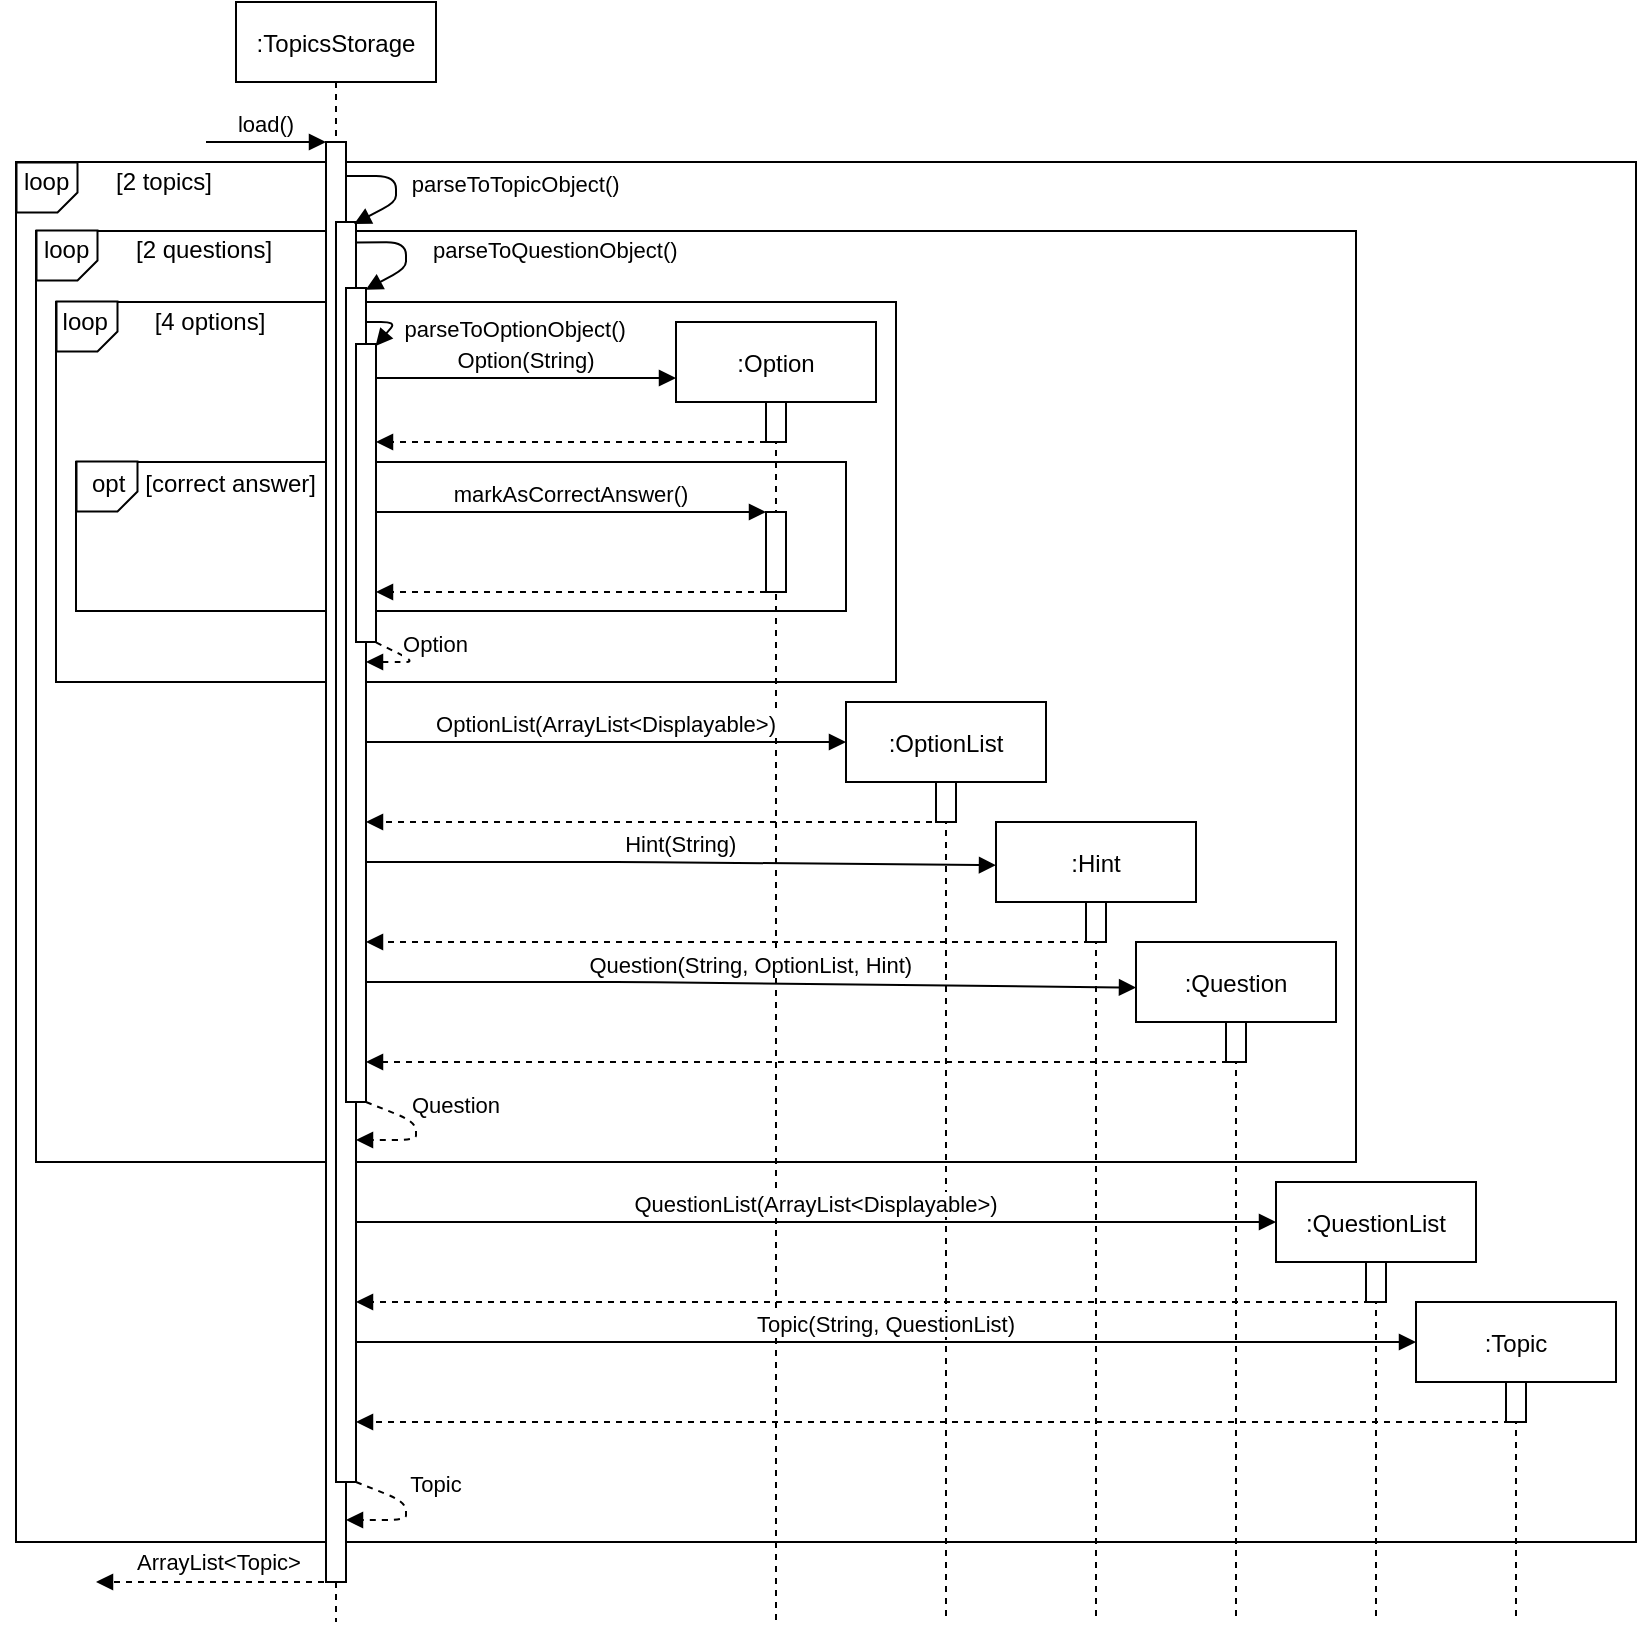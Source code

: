 <mxfile version="13.8.0" type="google"><diagram id="kgpKYQtTHZ0yAKxKKP6v" name="Page-1"><mxGraphModel dx="1564" dy="760" grid="1" gridSize="10" guides="1" tooltips="1" connect="1" arrows="1" fold="1" page="1" pageScale="1" pageWidth="850" pageHeight="1100" math="0" shadow="0"><root><mxCell id="0"/><mxCell id="1" parent="0"/><mxCell id="EkoIC5ULaQSF0Q2F3dAD-61" value="" style="rounded=0;whiteSpace=wrap;html=1;" vertex="1" parent="1"><mxGeometry x="10" y="150" width="810" height="690" as="geometry"/></mxCell><mxCell id="EkoIC5ULaQSF0Q2F3dAD-56" value="" style="rounded=0;whiteSpace=wrap;html=1;" vertex="1" parent="1"><mxGeometry x="20" y="184.5" width="660" height="465.5" as="geometry"/></mxCell><mxCell id="EkoIC5ULaQSF0Q2F3dAD-53" value="" style="rounded=0;whiteSpace=wrap;html=1;" vertex="1" parent="1"><mxGeometry x="30" y="220" width="420" height="190" as="geometry"/></mxCell><mxCell id="EkoIC5ULaQSF0Q2F3dAD-15" value="" style="rounded=0;whiteSpace=wrap;html=1;" vertex="1" parent="1"><mxGeometry x="40" y="300" width="385" height="74.5" as="geometry"/></mxCell><mxCell id="3nuBFxr9cyL0pnOWT2aG-1" value=":TopicsStorage" style="shape=umlLifeline;perimeter=lifelinePerimeter;container=1;collapsible=0;recursiveResize=0;rounded=0;shadow=0;strokeWidth=1;" parent="1" vertex="1"><mxGeometry x="120" y="70" width="100" height="810" as="geometry"/></mxCell><mxCell id="3nuBFxr9cyL0pnOWT2aG-2" value="" style="points=[];perimeter=orthogonalPerimeter;rounded=0;shadow=0;strokeWidth=1;" parent="3nuBFxr9cyL0pnOWT2aG-1" vertex="1"><mxGeometry x="45" y="70" width="10" height="720" as="geometry"/></mxCell><mxCell id="3nuBFxr9cyL0pnOWT2aG-3" value="load()" style="verticalAlign=bottom;startArrow=none;endArrow=block;startSize=8;shadow=0;strokeWidth=1;startFill=0;" parent="3nuBFxr9cyL0pnOWT2aG-1" target="3nuBFxr9cyL0pnOWT2aG-2" edge="1"><mxGeometry relative="1" as="geometry"><mxPoint x="-15" y="70" as="sourcePoint"/></mxGeometry></mxCell><mxCell id="3nuBFxr9cyL0pnOWT2aG-5" value=":Option" style="shape=umlLifeline;perimeter=lifelinePerimeter;container=1;collapsible=0;recursiveResize=0;rounded=0;shadow=0;strokeWidth=1;" parent="1" vertex="1"><mxGeometry x="340" y="230" width="100" height="650" as="geometry"/></mxCell><mxCell id="3nuBFxr9cyL0pnOWT2aG-6" value="" style="points=[];perimeter=orthogonalPerimeter;rounded=0;shadow=0;strokeWidth=1;" parent="3nuBFxr9cyL0pnOWT2aG-5" vertex="1"><mxGeometry x="45" y="40" width="10" height="20" as="geometry"/></mxCell><mxCell id="EkoIC5ULaQSF0Q2F3dAD-10" value="" style="points=[];perimeter=orthogonalPerimeter;rounded=0;shadow=0;strokeWidth=1;" vertex="1" parent="3nuBFxr9cyL0pnOWT2aG-5"><mxGeometry x="45" y="95" width="10" height="40" as="geometry"/></mxCell><mxCell id="3nuBFxr9cyL0pnOWT2aG-7" value="" style="verticalAlign=bottom;endArrow=block;dashed=1;endSize=6;shadow=0;strokeWidth=1;endFill=1;" parent="1" target="EkoIC5ULaQSF0Q2F3dAD-8" edge="1"><mxGeometry relative="1" as="geometry"><mxPoint x="230" y="290" as="targetPoint"/><mxPoint x="385" y="290" as="sourcePoint"/><Array as="points"><mxPoint x="335" y="290"/></Array></mxGeometry></mxCell><mxCell id="3nuBFxr9cyL0pnOWT2aG-8" value="Option(String)" style="verticalAlign=bottom;endArrow=block;shadow=0;strokeWidth=1;" parent="1" edge="1"><mxGeometry relative="1" as="geometry"><mxPoint x="190" y="258" as="sourcePoint"/><mxPoint x="340" y="258" as="targetPoint"/><Array as="points"><mxPoint x="325" y="258"/></Array></mxGeometry></mxCell><mxCell id="EkoIC5ULaQSF0Q2F3dAD-1" value="" style="verticalAlign=bottom;endArrow=block;dashed=1;endSize=6;exitX=0.5;exitY=1;shadow=0;strokeWidth=1;exitDx=0;exitDy=0;exitPerimeter=0;endFill=1;" edge="1" parent="1"><mxGeometry relative="1" as="geometry"><mxPoint x="50" y="860" as="targetPoint"/><mxPoint x="170" y="860" as="sourcePoint"/></mxGeometry></mxCell><mxCell id="EkoIC5ULaQSF0Q2F3dAD-52" value="ArrayList&amp;lt;Topic&amp;gt;" style="edgeLabel;html=1;align=center;verticalAlign=middle;resizable=0;points=[];" vertex="1" connectable="0" parent="EkoIC5ULaQSF0Q2F3dAD-1"><mxGeometry x="-0.196" relative="1" as="geometry"><mxPoint x="-11.67" y="-10" as="offset"/></mxGeometry></mxCell><mxCell id="EkoIC5ULaQSF0Q2F3dAD-3" value="" style="points=[];perimeter=orthogonalPerimeter;rounded=0;shadow=0;strokeWidth=1;" vertex="1" parent="1"><mxGeometry x="170" y="180" width="10" height="630" as="geometry"/></mxCell><mxCell id="EkoIC5ULaQSF0Q2F3dAD-5" value="parseToTopicObject()" style="verticalAlign=bottom;endArrow=block;shadow=0;strokeWidth=1;" edge="1" parent="1" source="3nuBFxr9cyL0pnOWT2aG-2"><mxGeometry x="0.232" y="60" relative="1" as="geometry"><mxPoint x="185" y="192" as="sourcePoint"/><mxPoint x="179" y="181" as="targetPoint"/><Array as="points"><mxPoint x="200" y="157"/><mxPoint x="200" y="170"/></Array><mxPoint x="32" y="-53" as="offset"/></mxGeometry></mxCell><mxCell id="EkoIC5ULaQSF0Q2F3dAD-6" value="" style="points=[];perimeter=orthogonalPerimeter;rounded=0;shadow=0;strokeWidth=1;" vertex="1" parent="1"><mxGeometry x="175" y="213" width="10" height="407" as="geometry"/></mxCell><mxCell id="EkoIC5ULaQSF0Q2F3dAD-7" value="parseToQuestionObject()" style="verticalAlign=bottom;endArrow=block;shadow=0;strokeWidth=1;exitX=1;exitY=0.038;exitDx=0;exitDy=0;exitPerimeter=0;entryX=0.98;entryY=0.013;entryDx=0;entryDy=0;entryPerimeter=0;" edge="1" parent="1"><mxGeometry x="0.247" y="75" relative="1" as="geometry"><mxPoint x="180" y="190.22" as="sourcePoint"/><mxPoint x="184.8" y="213.91" as="targetPoint"/><Array as="points"><mxPoint x="205" y="190"/><mxPoint x="205" y="203"/></Array><mxPoint x="39" y="-66" as="offset"/></mxGeometry></mxCell><mxCell id="EkoIC5ULaQSF0Q2F3dAD-8" value="" style="points=[];perimeter=orthogonalPerimeter;rounded=0;shadow=0;strokeWidth=1;" vertex="1" parent="1"><mxGeometry x="180" y="241" width="10" height="149" as="geometry"/></mxCell><mxCell id="EkoIC5ULaQSF0Q2F3dAD-9" value="parseToOptionObject()" style="verticalAlign=bottom;endArrow=block;shadow=0;strokeWidth=1;entryX=0.98;entryY=0.013;entryDx=0;entryDy=0;entryPerimeter=0;" edge="1" parent="1" source="EkoIC5ULaQSF0Q2F3dAD-6"><mxGeometry x="-0.023" y="-61" relative="1" as="geometry"><mxPoint x="185" y="218.27" as="sourcePoint"/><mxPoint x="189.8" y="241.96" as="targetPoint"/><Array as="points"><mxPoint x="200" y="230"/></Array><mxPoint x="106" y="52" as="offset"/></mxGeometry></mxCell><mxCell id="EkoIC5ULaQSF0Q2F3dAD-11" value="markAsCorrectAnswer()" style="verticalAlign=bottom;endArrow=block;shadow=0;strokeWidth=1;" edge="1" parent="1" target="EkoIC5ULaQSF0Q2F3dAD-10"><mxGeometry relative="1" as="geometry"><mxPoint x="190" y="325" as="sourcePoint"/><mxPoint x="340" y="325" as="targetPoint"/><Array as="points"><mxPoint x="325" y="325"/></Array></mxGeometry></mxCell><mxCell id="EkoIC5ULaQSF0Q2F3dAD-14" value="" style="verticalAlign=bottom;endArrow=block;dashed=1;endSize=6;shadow=0;strokeWidth=1;endFill=1;" edge="1" parent="1"><mxGeometry relative="1" as="geometry"><mxPoint x="190" y="365" as="targetPoint"/><mxPoint x="385" y="365" as="sourcePoint"/><Array as="points"><mxPoint x="335" y="365"/></Array></mxGeometry></mxCell><mxCell id="EkoIC5ULaQSF0Q2F3dAD-18" value="" style="shape=card;whiteSpace=wrap;html=1;rotation=90;direction=south;size=10;" vertex="1" parent="1"><mxGeometry x="43" y="297" width="25" height="30.5" as="geometry"/></mxCell><mxCell id="EkoIC5ULaQSF0Q2F3dAD-19" value="opt&amp;nbsp; &amp;nbsp;[correct answer]" style="text;html=1;strokeColor=none;fillColor=none;align=center;verticalAlign=middle;whiteSpace=wrap;rounded=0;" vertex="1" parent="1"><mxGeometry x="44.5" y="301.25" width="117.5" height="20" as="geometry"/></mxCell><mxCell id="EkoIC5ULaQSF0Q2F3dAD-20" value=":OptionList" style="shape=umlLifeline;perimeter=lifelinePerimeter;container=1;collapsible=0;recursiveResize=0;rounded=0;shadow=0;strokeWidth=1;" vertex="1" parent="1"><mxGeometry x="425" y="420" width="100" height="460" as="geometry"/></mxCell><mxCell id="EkoIC5ULaQSF0Q2F3dAD-21" value="" style="points=[];perimeter=orthogonalPerimeter;rounded=0;shadow=0;strokeWidth=1;" vertex="1" parent="EkoIC5ULaQSF0Q2F3dAD-20"><mxGeometry x="45" y="40" width="10" height="20" as="geometry"/></mxCell><mxCell id="EkoIC5ULaQSF0Q2F3dAD-45" value="" style="verticalAlign=bottom;endArrow=block;dashed=1;endSize=6;shadow=0;strokeWidth=1;endFill=1;" edge="1" parent="EkoIC5ULaQSF0Q2F3dAD-20"><mxGeometry relative="1" as="geometry"><mxPoint x="-245" y="300" as="targetPoint"/><mxPoint x="262" y="300.0" as="sourcePoint"/><Array as="points"><mxPoint x="210" y="300"/></Array></mxGeometry></mxCell><mxCell id="EkoIC5ULaQSF0Q2F3dAD-23" value=":Hint" style="shape=umlLifeline;perimeter=lifelinePerimeter;container=1;collapsible=0;recursiveResize=0;rounded=0;shadow=0;strokeWidth=1;" vertex="1" parent="1"><mxGeometry x="500" y="480" width="100" height="400" as="geometry"/></mxCell><mxCell id="EkoIC5ULaQSF0Q2F3dAD-24" value="" style="points=[];perimeter=orthogonalPerimeter;rounded=0;shadow=0;strokeWidth=1;" vertex="1" parent="EkoIC5ULaQSF0Q2F3dAD-23"><mxGeometry x="45" y="40" width="10" height="20" as="geometry"/></mxCell><mxCell id="EkoIC5ULaQSF0Q2F3dAD-25" value="OptionList(ArrayList&lt;Displayable&gt;)" style="verticalAlign=bottom;endArrow=block;shadow=0;strokeWidth=1;" edge="1" parent="1"><mxGeometry relative="1" as="geometry"><mxPoint x="185" y="440" as="sourcePoint"/><mxPoint x="425" y="440" as="targetPoint"/><Array as="points"><mxPoint x="320" y="440"/></Array></mxGeometry></mxCell><mxCell id="EkoIC5ULaQSF0Q2F3dAD-26" value="Option" style="verticalAlign=bottom;endArrow=block;shadow=0;strokeWidth=1;exitX=1;exitY=0.038;exitDx=0;exitDy=0;exitPerimeter=0;dashed=1;" edge="1" parent="1" target="EkoIC5ULaQSF0Q2F3dAD-6"><mxGeometry x="-0.058" y="10" relative="1" as="geometry"><mxPoint x="190" y="390.22" as="sourcePoint"/><mxPoint x="194.8" y="413.91" as="targetPoint"/><Array as="points"><mxPoint x="210" y="400"/><mxPoint x="200" y="400"/></Array><mxPoint x="10" y="-10" as="offset"/></mxGeometry></mxCell><mxCell id="EkoIC5ULaQSF0Q2F3dAD-28" value="" style="verticalAlign=bottom;endArrow=block;dashed=1;endSize=6;shadow=0;strokeWidth=1;endFill=1;" edge="1" parent="1"><mxGeometry relative="1" as="geometry"><mxPoint x="185" y="480" as="targetPoint"/><mxPoint x="480" y="480" as="sourcePoint"/><Array as="points"><mxPoint x="437.5" y="480"/></Array></mxGeometry></mxCell><mxCell id="EkoIC5ULaQSF0Q2F3dAD-29" value="Hint(String)" style="verticalAlign=bottom;endArrow=block;shadow=0;strokeWidth=1;entryX=0;entryY=0.054;entryDx=0;entryDy=0;entryPerimeter=0;" edge="1" parent="1" target="EkoIC5ULaQSF0Q2F3dAD-23"><mxGeometry relative="1" as="geometry"><mxPoint x="184.9" y="500" as="sourcePoint"/><mxPoint x="440.0" y="500.1" as="targetPoint"/><Array as="points"><mxPoint x="319.9" y="500"/></Array></mxGeometry></mxCell><mxCell id="EkoIC5ULaQSF0Q2F3dAD-30" value=":Question" style="shape=umlLifeline;perimeter=lifelinePerimeter;container=1;collapsible=0;recursiveResize=0;rounded=0;shadow=0;strokeWidth=1;" vertex="1" parent="1"><mxGeometry x="570" y="540" width="100" height="340" as="geometry"/></mxCell><mxCell id="EkoIC5ULaQSF0Q2F3dAD-31" value="" style="points=[];perimeter=orthogonalPerimeter;rounded=0;shadow=0;strokeWidth=1;" vertex="1" parent="EkoIC5ULaQSF0Q2F3dAD-30"><mxGeometry x="45" y="40" width="10" height="20" as="geometry"/></mxCell><mxCell id="EkoIC5ULaQSF0Q2F3dAD-32" value="" style="verticalAlign=bottom;endArrow=block;dashed=1;endSize=6;shadow=0;strokeWidth=1;endFill=1;" edge="1" parent="1"><mxGeometry relative="1" as="geometry"><mxPoint x="185" y="540" as="targetPoint"/><mxPoint x="547" y="540" as="sourcePoint"/><Array as="points"><mxPoint x="495" y="540"/></Array></mxGeometry></mxCell><mxCell id="EkoIC5ULaQSF0Q2F3dAD-33" value="Question(String, OptionList, Hint)" style="verticalAlign=bottom;endArrow=block;shadow=0;strokeWidth=1;entryX=0;entryY=0.067;entryDx=0;entryDy=0;entryPerimeter=0;" edge="1" parent="1" target="EkoIC5ULaQSF0Q2F3dAD-30"><mxGeometry relative="1" as="geometry"><mxPoint x="184.9" y="560" as="sourcePoint"/><mxPoint x="500" y="560.1" as="targetPoint"/><Array as="points"><mxPoint x="319.9" y="560"/></Array></mxGeometry></mxCell><mxCell id="EkoIC5ULaQSF0Q2F3dAD-34" value="" style="verticalAlign=bottom;endArrow=block;dashed=1;endSize=6;shadow=0;strokeWidth=1;endFill=1;" edge="1" parent="1"><mxGeometry relative="1" as="geometry"><mxPoint x="185" y="600" as="targetPoint"/><mxPoint x="622" y="600" as="sourcePoint"/><Array as="points"><mxPoint x="570" y="600"/></Array></mxGeometry></mxCell><mxCell id="EkoIC5ULaQSF0Q2F3dAD-37" value="Question" style="verticalAlign=bottom;endArrow=block;shadow=0;strokeWidth=1;dashed=1;" edge="1" parent="1"><mxGeometry x="-0.166" y="20" relative="1" as="geometry"><mxPoint x="185" y="620" as="sourcePoint"/><mxPoint x="180" y="639" as="targetPoint"/><Array as="points"><mxPoint x="210" y="630"/><mxPoint x="210" y="639"/></Array><mxPoint as="offset"/></mxGeometry></mxCell><mxCell id="EkoIC5ULaQSF0Q2F3dAD-39" value=":QuestionList" style="shape=umlLifeline;perimeter=lifelinePerimeter;container=1;collapsible=0;recursiveResize=0;rounded=0;shadow=0;strokeWidth=1;" vertex="1" parent="1"><mxGeometry x="640" y="660" width="100" height="220" as="geometry"/></mxCell><mxCell id="EkoIC5ULaQSF0Q2F3dAD-40" value="" style="points=[];perimeter=orthogonalPerimeter;rounded=0;shadow=0;strokeWidth=1;" vertex="1" parent="EkoIC5ULaQSF0Q2F3dAD-39"><mxGeometry x="45" y="40" width="10" height="20" as="geometry"/></mxCell><mxCell id="EkoIC5ULaQSF0Q2F3dAD-41" value="QuestionList(ArrayList&lt;Displayable&gt;)" style="verticalAlign=bottom;endArrow=block;shadow=0;strokeWidth=1;" edge="1" parent="1"><mxGeometry relative="1" as="geometry"><mxPoint x="180" y="680" as="sourcePoint"/><mxPoint x="640" y="680" as="targetPoint"/><Array as="points"><mxPoint x="332.45" y="680"/></Array></mxGeometry></mxCell><mxCell id="EkoIC5ULaQSF0Q2F3dAD-46" value=":Topic" style="shape=umlLifeline;perimeter=lifelinePerimeter;container=1;collapsible=0;recursiveResize=0;rounded=0;shadow=0;strokeWidth=1;" vertex="1" parent="1"><mxGeometry x="710" y="720" width="100" height="160" as="geometry"/></mxCell><mxCell id="EkoIC5ULaQSF0Q2F3dAD-47" value="" style="points=[];perimeter=orthogonalPerimeter;rounded=0;shadow=0;strokeWidth=1;" vertex="1" parent="EkoIC5ULaQSF0Q2F3dAD-46"><mxGeometry x="45" y="40" width="10" height="20" as="geometry"/></mxCell><mxCell id="EkoIC5ULaQSF0Q2F3dAD-48" value="Topic(String, QuestionList)" style="verticalAlign=bottom;endArrow=block;shadow=0;strokeWidth=1;" edge="1" parent="1"><mxGeometry relative="1" as="geometry"><mxPoint x="180" y="740.0" as="sourcePoint"/><mxPoint x="710" y="740" as="targetPoint"/><Array as="points"><mxPoint x="332.45" y="740"/></Array></mxGeometry></mxCell><mxCell id="EkoIC5ULaQSF0Q2F3dAD-49" value="" style="verticalAlign=bottom;endArrow=block;dashed=1;endSize=6;shadow=0;strokeWidth=1;endFill=1;" edge="1" parent="1"><mxGeometry relative="1" as="geometry"><mxPoint x="180" y="780" as="targetPoint"/><mxPoint x="757" y="780.0" as="sourcePoint"/><Array as="points"><mxPoint x="705" y="780"/></Array></mxGeometry></mxCell><mxCell id="EkoIC5ULaQSF0Q2F3dAD-50" value="Topic" style="verticalAlign=bottom;endArrow=block;shadow=0;strokeWidth=1;dashed=1;" edge="1" parent="1"><mxGeometry x="-0.183" y="15" relative="1" as="geometry"><mxPoint x="180" y="810.0" as="sourcePoint"/><mxPoint x="175" y="829.0" as="targetPoint"/><Array as="points"><mxPoint x="205" y="820"/><mxPoint x="205" y="829"/></Array><mxPoint as="offset"/></mxGeometry></mxCell><mxCell id="EkoIC5ULaQSF0Q2F3dAD-54" value="" style="shape=card;whiteSpace=wrap;html=1;rotation=90;direction=south;size=10;" vertex="1" parent="1"><mxGeometry x="33" y="217" width="25" height="30.5" as="geometry"/></mxCell><mxCell id="EkoIC5ULaQSF0Q2F3dAD-55" value="loop&amp;nbsp; &amp;nbsp; &amp;nbsp; &amp;nbsp;[4 options]" style="text;html=1;strokeColor=none;fillColor=none;align=center;verticalAlign=middle;whiteSpace=wrap;rounded=0;" vertex="1" parent="1"><mxGeometry x="25" y="220" width="117.5" height="20" as="geometry"/></mxCell><mxCell id="EkoIC5ULaQSF0Q2F3dAD-59" value="" style="shape=card;whiteSpace=wrap;html=1;rotation=90;direction=south;size=10;" vertex="1" parent="1"><mxGeometry x="23" y="181.5" width="25" height="30.5" as="geometry"/></mxCell><mxCell id="EkoIC5ULaQSF0Q2F3dAD-60" value="loop&amp;nbsp; &amp;nbsp; &amp;nbsp; &amp;nbsp;[2 questions]" style="text;html=1;strokeColor=none;fillColor=none;align=center;verticalAlign=middle;whiteSpace=wrap;rounded=0;" vertex="1" parent="1"><mxGeometry x="22" y="183.5" width="117.5" height="20" as="geometry"/></mxCell><mxCell id="EkoIC5ULaQSF0Q2F3dAD-62" value="" style="shape=card;whiteSpace=wrap;html=1;rotation=90;direction=south;size=10;" vertex="1" parent="1"><mxGeometry x="13" y="147.5" width="25" height="30.5" as="geometry"/></mxCell><mxCell id="EkoIC5ULaQSF0Q2F3dAD-63" value="loop&amp;nbsp; &amp;nbsp; &amp;nbsp; &amp;nbsp;[2 topics]" style="text;html=1;strokeColor=none;fillColor=none;align=center;verticalAlign=middle;whiteSpace=wrap;rounded=0;" vertex="1" parent="1"><mxGeometry x="2" y="150" width="117.5" height="20" as="geometry"/></mxCell></root></mxGraphModel></diagram></mxfile>